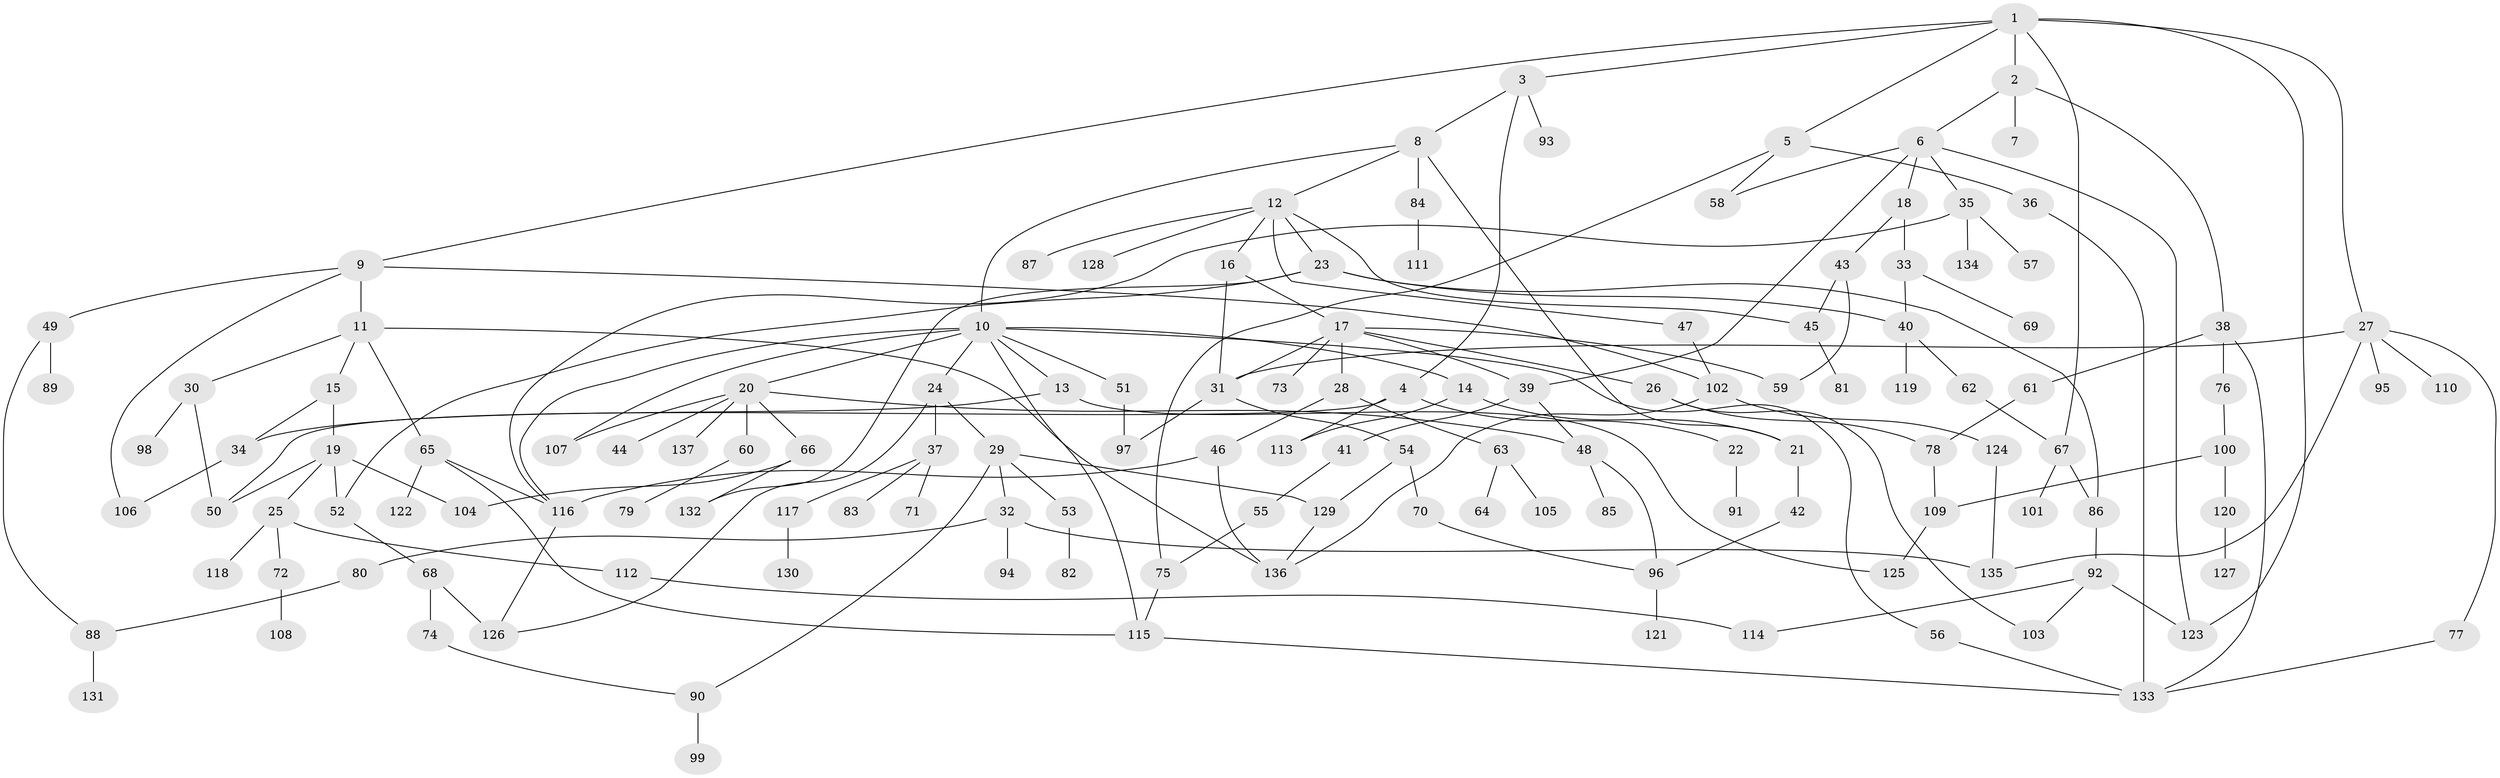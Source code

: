 // coarse degree distribution, {9: 0.021052631578947368, 3: 0.2, 4: 0.07368421052631578, 7: 0.031578947368421054, 5: 0.10526315789473684, 6: 0.05263157894736842, 10: 0.010526315789473684, 8: 0.010526315789473684, 2: 0.17894736842105263, 1: 0.3157894736842105}
// Generated by graph-tools (version 1.1) at 2025/41/03/06/25 10:41:28]
// undirected, 137 vertices, 187 edges
graph export_dot {
graph [start="1"]
  node [color=gray90,style=filled];
  1;
  2;
  3;
  4;
  5;
  6;
  7;
  8;
  9;
  10;
  11;
  12;
  13;
  14;
  15;
  16;
  17;
  18;
  19;
  20;
  21;
  22;
  23;
  24;
  25;
  26;
  27;
  28;
  29;
  30;
  31;
  32;
  33;
  34;
  35;
  36;
  37;
  38;
  39;
  40;
  41;
  42;
  43;
  44;
  45;
  46;
  47;
  48;
  49;
  50;
  51;
  52;
  53;
  54;
  55;
  56;
  57;
  58;
  59;
  60;
  61;
  62;
  63;
  64;
  65;
  66;
  67;
  68;
  69;
  70;
  71;
  72;
  73;
  74;
  75;
  76;
  77;
  78;
  79;
  80;
  81;
  82;
  83;
  84;
  85;
  86;
  87;
  88;
  89;
  90;
  91;
  92;
  93;
  94;
  95;
  96;
  97;
  98;
  99;
  100;
  101;
  102;
  103;
  104;
  105;
  106;
  107;
  108;
  109;
  110;
  111;
  112;
  113;
  114;
  115;
  116;
  117;
  118;
  119;
  120;
  121;
  122;
  123;
  124;
  125;
  126;
  127;
  128;
  129;
  130;
  131;
  132;
  133;
  134;
  135;
  136;
  137;
  1 -- 2;
  1 -- 3;
  1 -- 5;
  1 -- 9;
  1 -- 27;
  1 -- 67;
  1 -- 123;
  2 -- 6;
  2 -- 7;
  2 -- 38;
  3 -- 4;
  3 -- 8;
  3 -- 93;
  4 -- 22;
  4 -- 113;
  4 -- 50;
  5 -- 36;
  5 -- 58;
  5 -- 75;
  6 -- 18;
  6 -- 35;
  6 -- 39;
  6 -- 123;
  6 -- 58;
  8 -- 10;
  8 -- 12;
  8 -- 21;
  8 -- 84;
  9 -- 11;
  9 -- 49;
  9 -- 106;
  9 -- 102;
  10 -- 13;
  10 -- 14;
  10 -- 20;
  10 -- 24;
  10 -- 51;
  10 -- 56;
  10 -- 107;
  10 -- 115;
  10 -- 116;
  11 -- 15;
  11 -- 30;
  11 -- 65;
  11 -- 136;
  12 -- 16;
  12 -- 23;
  12 -- 47;
  12 -- 87;
  12 -- 128;
  12 -- 45;
  13 -- 34;
  13 -- 125;
  14 -- 21;
  14 -- 113;
  15 -- 19;
  15 -- 34;
  16 -- 17;
  16 -- 31;
  17 -- 26;
  17 -- 28;
  17 -- 31;
  17 -- 73;
  17 -- 59;
  17 -- 39;
  18 -- 33;
  18 -- 43;
  19 -- 25;
  19 -- 50;
  19 -- 104;
  19 -- 52;
  20 -- 44;
  20 -- 48;
  20 -- 60;
  20 -- 66;
  20 -- 137;
  20 -- 107;
  21 -- 42;
  22 -- 91;
  23 -- 52;
  23 -- 86;
  23 -- 132;
  23 -- 40;
  24 -- 29;
  24 -- 37;
  24 -- 126;
  25 -- 72;
  25 -- 112;
  25 -- 118;
  26 -- 78;
  26 -- 103;
  27 -- 77;
  27 -- 95;
  27 -- 110;
  27 -- 31;
  27 -- 135;
  28 -- 46;
  28 -- 63;
  29 -- 32;
  29 -- 53;
  29 -- 90;
  29 -- 129;
  30 -- 98;
  30 -- 50;
  31 -- 54;
  31 -- 97;
  32 -- 80;
  32 -- 94;
  32 -- 135;
  33 -- 40;
  33 -- 69;
  34 -- 106;
  35 -- 57;
  35 -- 116;
  35 -- 134;
  36 -- 133;
  37 -- 71;
  37 -- 83;
  37 -- 117;
  38 -- 61;
  38 -- 76;
  38 -- 133;
  39 -- 41;
  39 -- 48;
  40 -- 62;
  40 -- 119;
  41 -- 55;
  42 -- 96;
  43 -- 45;
  43 -- 59;
  45 -- 81;
  46 -- 136;
  46 -- 116;
  47 -- 102;
  48 -- 85;
  48 -- 96;
  49 -- 89;
  49 -- 88;
  51 -- 97;
  52 -- 68;
  53 -- 82;
  54 -- 70;
  54 -- 129;
  55 -- 75;
  56 -- 133;
  60 -- 79;
  61 -- 78;
  62 -- 67;
  63 -- 64;
  63 -- 105;
  65 -- 122;
  65 -- 116;
  65 -- 115;
  66 -- 132;
  66 -- 104;
  67 -- 101;
  67 -- 86;
  68 -- 74;
  68 -- 126;
  70 -- 96;
  72 -- 108;
  74 -- 90;
  75 -- 115;
  76 -- 100;
  77 -- 133;
  78 -- 109;
  80 -- 88;
  84 -- 111;
  86 -- 92;
  88 -- 131;
  90 -- 99;
  92 -- 103;
  92 -- 123;
  92 -- 114;
  96 -- 121;
  100 -- 120;
  100 -- 109;
  102 -- 124;
  102 -- 136;
  109 -- 125;
  112 -- 114;
  115 -- 133;
  116 -- 126;
  117 -- 130;
  120 -- 127;
  124 -- 135;
  129 -- 136;
}
